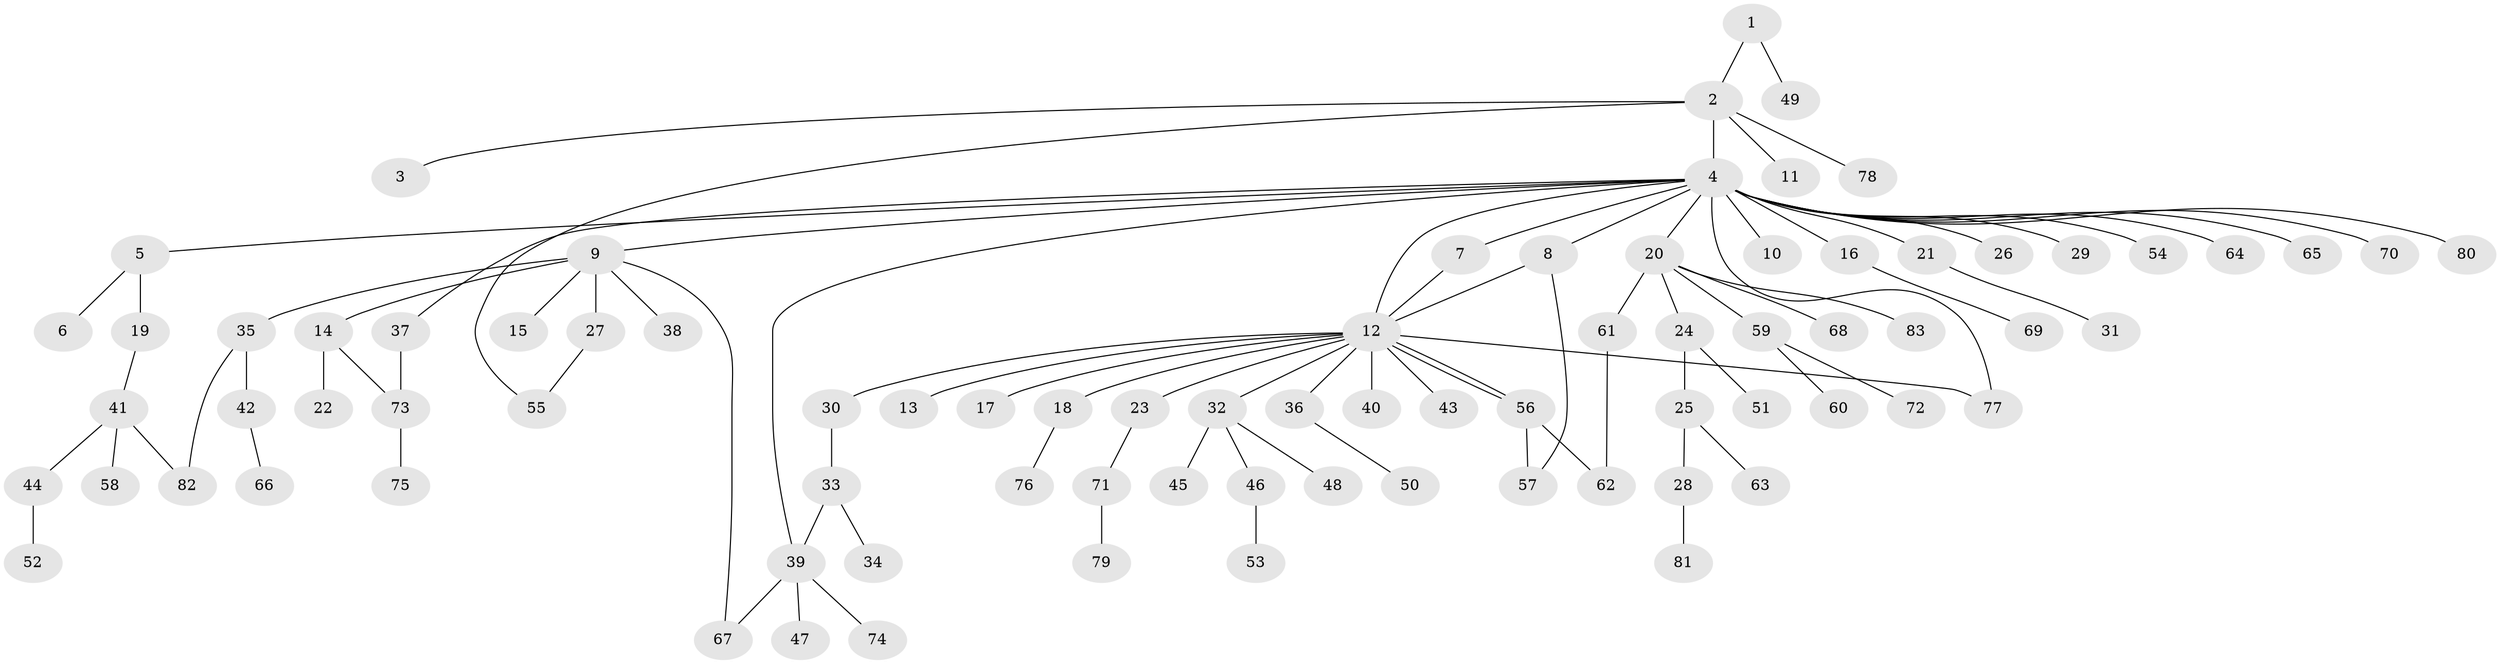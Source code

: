 // Generated by graph-tools (version 1.1) at 2025/49/03/09/25 03:49:56]
// undirected, 83 vertices, 93 edges
graph export_dot {
graph [start="1"]
  node [color=gray90,style=filled];
  1;
  2;
  3;
  4;
  5;
  6;
  7;
  8;
  9;
  10;
  11;
  12;
  13;
  14;
  15;
  16;
  17;
  18;
  19;
  20;
  21;
  22;
  23;
  24;
  25;
  26;
  27;
  28;
  29;
  30;
  31;
  32;
  33;
  34;
  35;
  36;
  37;
  38;
  39;
  40;
  41;
  42;
  43;
  44;
  45;
  46;
  47;
  48;
  49;
  50;
  51;
  52;
  53;
  54;
  55;
  56;
  57;
  58;
  59;
  60;
  61;
  62;
  63;
  64;
  65;
  66;
  67;
  68;
  69;
  70;
  71;
  72;
  73;
  74;
  75;
  76;
  77;
  78;
  79;
  80;
  81;
  82;
  83;
  1 -- 2;
  1 -- 49;
  2 -- 3;
  2 -- 4;
  2 -- 11;
  2 -- 55;
  2 -- 78;
  4 -- 5;
  4 -- 7;
  4 -- 8;
  4 -- 9;
  4 -- 10;
  4 -- 12;
  4 -- 16;
  4 -- 20;
  4 -- 21;
  4 -- 26;
  4 -- 29;
  4 -- 37;
  4 -- 39;
  4 -- 54;
  4 -- 64;
  4 -- 65;
  4 -- 70;
  4 -- 77;
  4 -- 80;
  5 -- 6;
  5 -- 19;
  7 -- 12;
  8 -- 12;
  8 -- 57;
  9 -- 14;
  9 -- 15;
  9 -- 27;
  9 -- 35;
  9 -- 38;
  9 -- 67;
  12 -- 13;
  12 -- 17;
  12 -- 18;
  12 -- 23;
  12 -- 30;
  12 -- 32;
  12 -- 36;
  12 -- 40;
  12 -- 43;
  12 -- 56;
  12 -- 56;
  12 -- 77;
  14 -- 22;
  14 -- 73;
  16 -- 69;
  18 -- 76;
  19 -- 41;
  20 -- 24;
  20 -- 59;
  20 -- 61;
  20 -- 68;
  20 -- 83;
  21 -- 31;
  23 -- 71;
  24 -- 25;
  24 -- 51;
  25 -- 28;
  25 -- 63;
  27 -- 55;
  28 -- 81;
  30 -- 33;
  32 -- 45;
  32 -- 46;
  32 -- 48;
  33 -- 34;
  33 -- 39;
  35 -- 42;
  35 -- 82;
  36 -- 50;
  37 -- 73;
  39 -- 47;
  39 -- 67;
  39 -- 74;
  41 -- 44;
  41 -- 58;
  41 -- 82;
  42 -- 66;
  44 -- 52;
  46 -- 53;
  56 -- 57;
  56 -- 62;
  59 -- 60;
  59 -- 72;
  61 -- 62;
  71 -- 79;
  73 -- 75;
}
